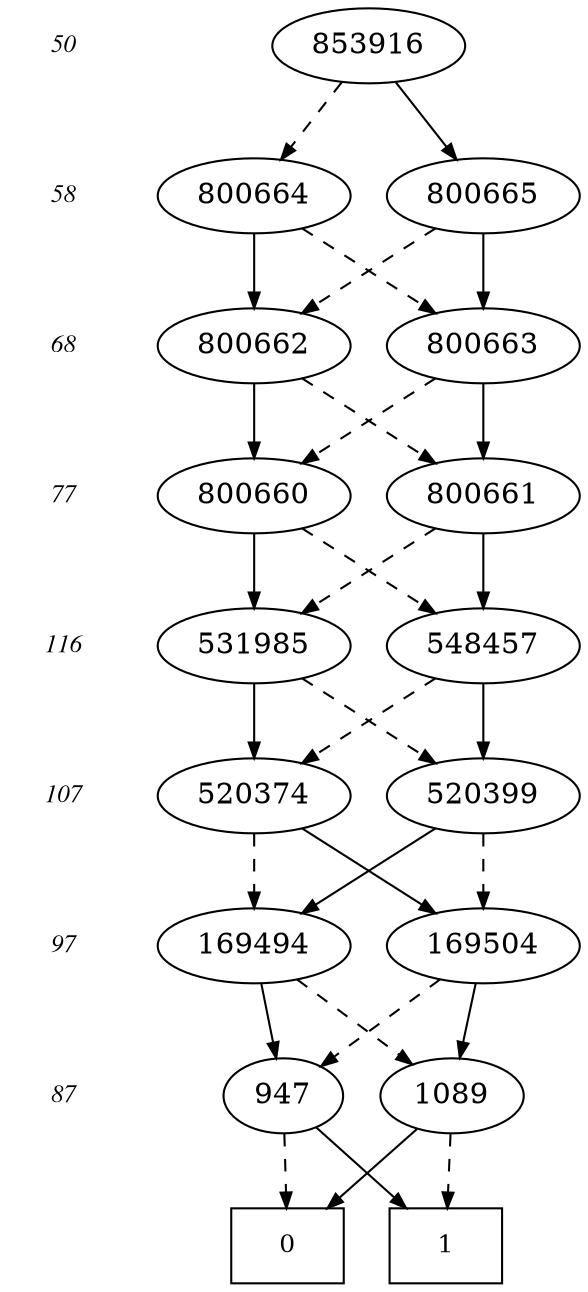 digraph BDD {
center = true;
{ rank = same; { node [style=invis]; "T" };
 { node [shape=box,fontsize=12]; "0"; }
  { node [shape=box,fontsize=12]; "1"; }
}
{ rank=same; { node [shape=plaintext,fontname="Times Italic",fontsize=12] "50" };"853916";}
{ rank=same; { node [shape=plaintext,fontname="Times Italic",fontsize=12] "58" };"800664";"800665";}
{ rank=same; { node [shape=plaintext,fontname="Times Italic",fontsize=12] "68" };"800662";"800663";}
{ rank=same; { node [shape=plaintext,fontname="Times Italic",fontsize=12] "77" };"800660";"800661";}
{ rank=same; { node [shape=plaintext,fontname="Times Italic",fontsize=12] "116" };"531985";"548457";}
{ rank=same; { node [shape=plaintext,fontname="Times Italic",fontsize=12] "107" };"520374";"520399";}
{ rank=same; { node [shape=plaintext,fontname="Times Italic",fontsize=12] "97" };"169494";"169504";}
{ rank=same; { node [shape=plaintext,fontname="Times Italic",fontsize=12] "87" };"947";"1089";}
edge [style = invis]; {"50" -> "58" -> "68" -> "77" -> "116" -> "107" -> "97" -> "87" -> "T"; }
"947" -> "1" [style=solid,arrowsize=".75"];
"947" -> "0" [style=dashed,arrowsize=".75"];
"1089" -> "0" [style=solid,arrowsize=".75"];
"1089" -> "1" [style=dashed,arrowsize=".75"];
"169494" -> "947" [style=solid,arrowsize=".75"];
"169494" -> "1089" [style=dashed,arrowsize=".75"];
"169504" -> "1089" [style=solid,arrowsize=".75"];
"169504" -> "947" [style=dashed,arrowsize=".75"];
"520374" -> "169504" [style=solid,arrowsize=".75"];
"520374" -> "169494" [style=dashed,arrowsize=".75"];
"520399" -> "169494" [style=solid,arrowsize=".75"];
"520399" -> "169504" [style=dashed,arrowsize=".75"];
"531985" -> "520374" [style=solid,arrowsize=".75"];
"531985" -> "520399" [style=dashed,arrowsize=".75"];
"548457" -> "520399" [style=solid,arrowsize=".75"];
"548457" -> "520374" [style=dashed,arrowsize=".75"];
"800660" -> "531985" [style=solid,arrowsize=".75"];
"800660" -> "548457" [style=dashed,arrowsize=".75"];
"800661" -> "548457" [style=solid,arrowsize=".75"];
"800661" -> "531985" [style=dashed,arrowsize=".75"];
"800662" -> "800660" [style=solid,arrowsize=".75"];
"800662" -> "800661" [style=dashed,arrowsize=".75"];
"800663" -> "800661" [style=solid,arrowsize=".75"];
"800663" -> "800660" [style=dashed,arrowsize=".75"];
"800664" -> "800662" [style=solid,arrowsize=".75"];
"800664" -> "800663" [style=dashed,arrowsize=".75"];
"800665" -> "800663" [style=solid,arrowsize=".75"];
"800665" -> "800662" [style=dashed,arrowsize=".75"];
"853916" -> "800665" [style=solid,arrowsize=".75"];
"853916" -> "800664" [style=dashed,arrowsize=".75"];
}
